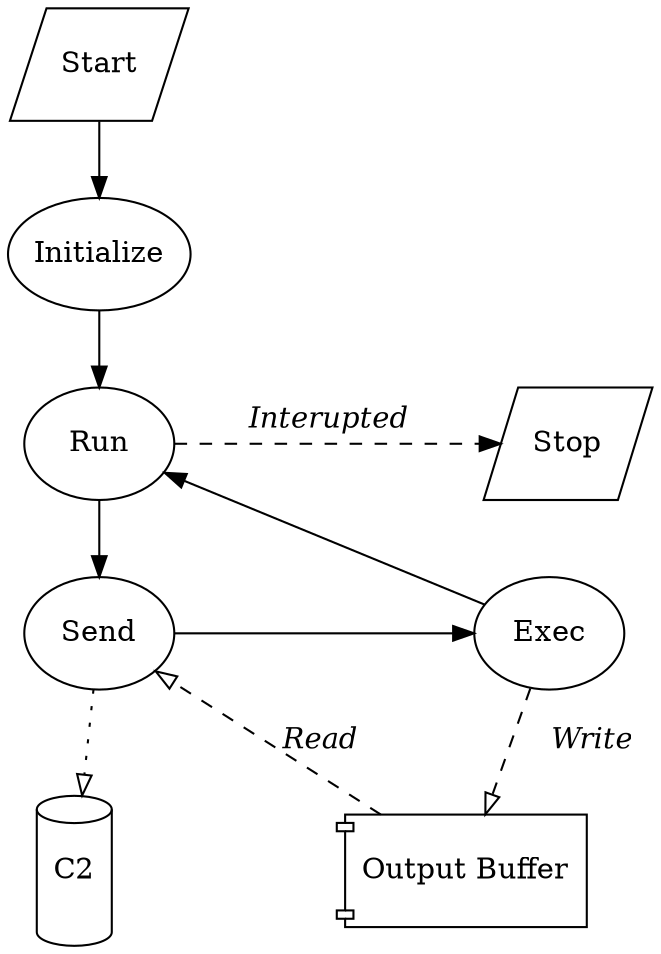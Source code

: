 digraph execFlow {
    nodesep=1

    node [width=1 height=.75]

    Start [label=<Start> shape=parallelogram]

    C2 [shape=cylinder height=1 width=.5]
    Buffer [shape=component label=<Output Buffer>]


    Init [label=<Initialize>]
    {rank=same
        Run [label=<Run>]
        Stop [label=<Stop> shape=parallelogram]
    }

    {rank=same
        Exec [label=<Exec>]
        Send [label=<Send>]
    }


    Start -> Init -> Run
    Run -> Stop [label=<<I>Interupted</I>> style=dashed]

    Run -> Send
    Buffer -> Send [label=<<I>Read</I>> style=dashed arrowhead=empty]

    Send -> Exec
    Send -> C2 [style=dotted arrowhead=empty]
    Exec -> Buffer [label=<<I>    Write</I>> style=dashed arrowhead=empty]

    Run -> Exec [dir=back constraint=false]
}